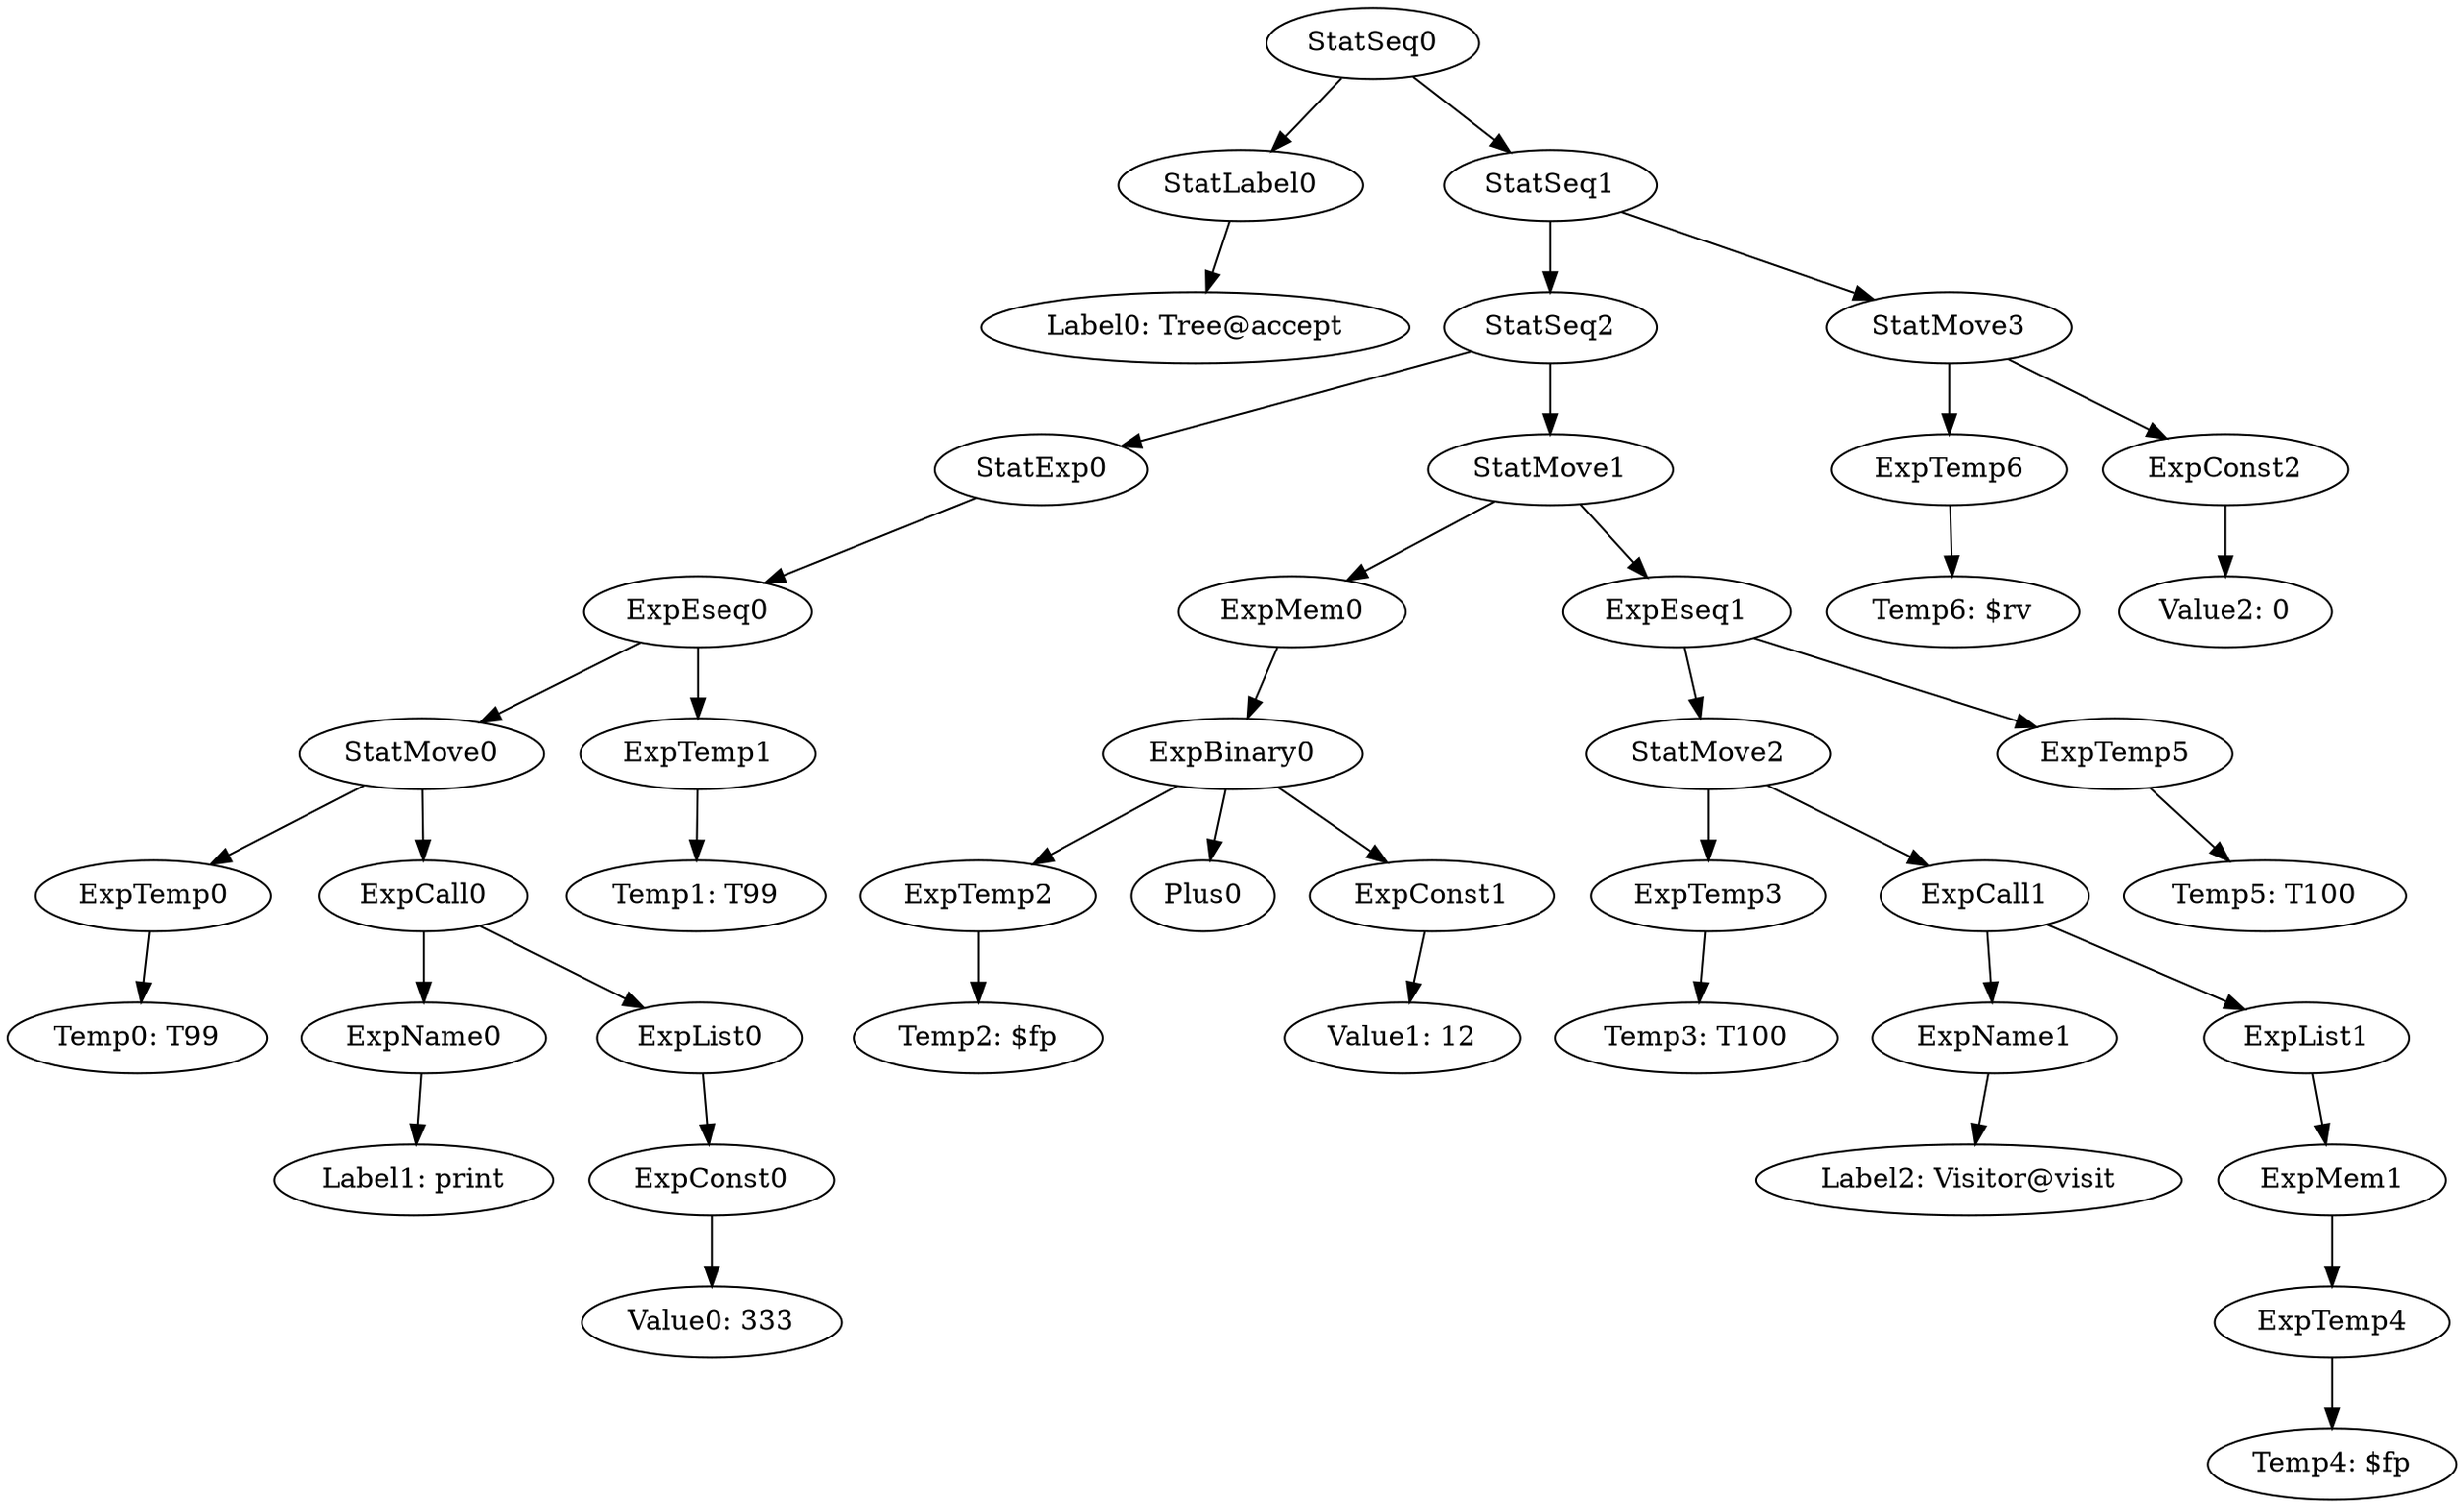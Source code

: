 digraph {
	ordering = out;
	ExpConst2 -> "Value2: 0";
	StatMove3 -> ExpTemp6;
	StatMove3 -> ExpConst2;
	ExpTemp6 -> "Temp6: $rv";
	ExpMem1 -> ExpTemp4;
	ExpEseq0 -> StatMove0;
	ExpEseq0 -> ExpTemp1;
	ExpList0 -> ExpConst0;
	ExpCall1 -> ExpName1;
	ExpCall1 -> ExpList1;
	ExpCall0 -> ExpName0;
	ExpCall0 -> ExpList0;
	ExpTemp4 -> "Temp4: $fp";
	ExpName0 -> "Label1: print";
	ExpConst0 -> "Value0: 333";
	StatLabel0 -> "Label0: Tree@accept";
	ExpTemp5 -> "Temp5: T100";
	ExpTemp1 -> "Temp1: T99";
	StatSeq0 -> StatLabel0;
	StatSeq0 -> StatSeq1;
	ExpTemp3 -> "Temp3: T100";
	ExpTemp0 -> "Temp0: T99";
	StatExp0 -> ExpEseq0;
	ExpEseq1 -> StatMove2;
	ExpEseq1 -> ExpTemp5;
	StatMove0 -> ExpTemp0;
	StatMove0 -> ExpCall0;
	StatSeq2 -> StatExp0;
	StatSeq2 -> StatMove1;
	ExpTemp2 -> "Temp2: $fp";
	StatMove2 -> ExpTemp3;
	StatMove2 -> ExpCall1;
	ExpBinary0 -> ExpTemp2;
	ExpBinary0 -> Plus0;
	ExpBinary0 -> ExpConst1;
	StatSeq1 -> StatSeq2;
	StatSeq1 -> StatMove3;
	ExpConst1 -> "Value1: 12";
	StatMove1 -> ExpMem0;
	StatMove1 -> ExpEseq1;
	ExpName1 -> "Label2: Visitor@visit";
	ExpList1 -> ExpMem1;
	ExpMem0 -> ExpBinary0;
}

